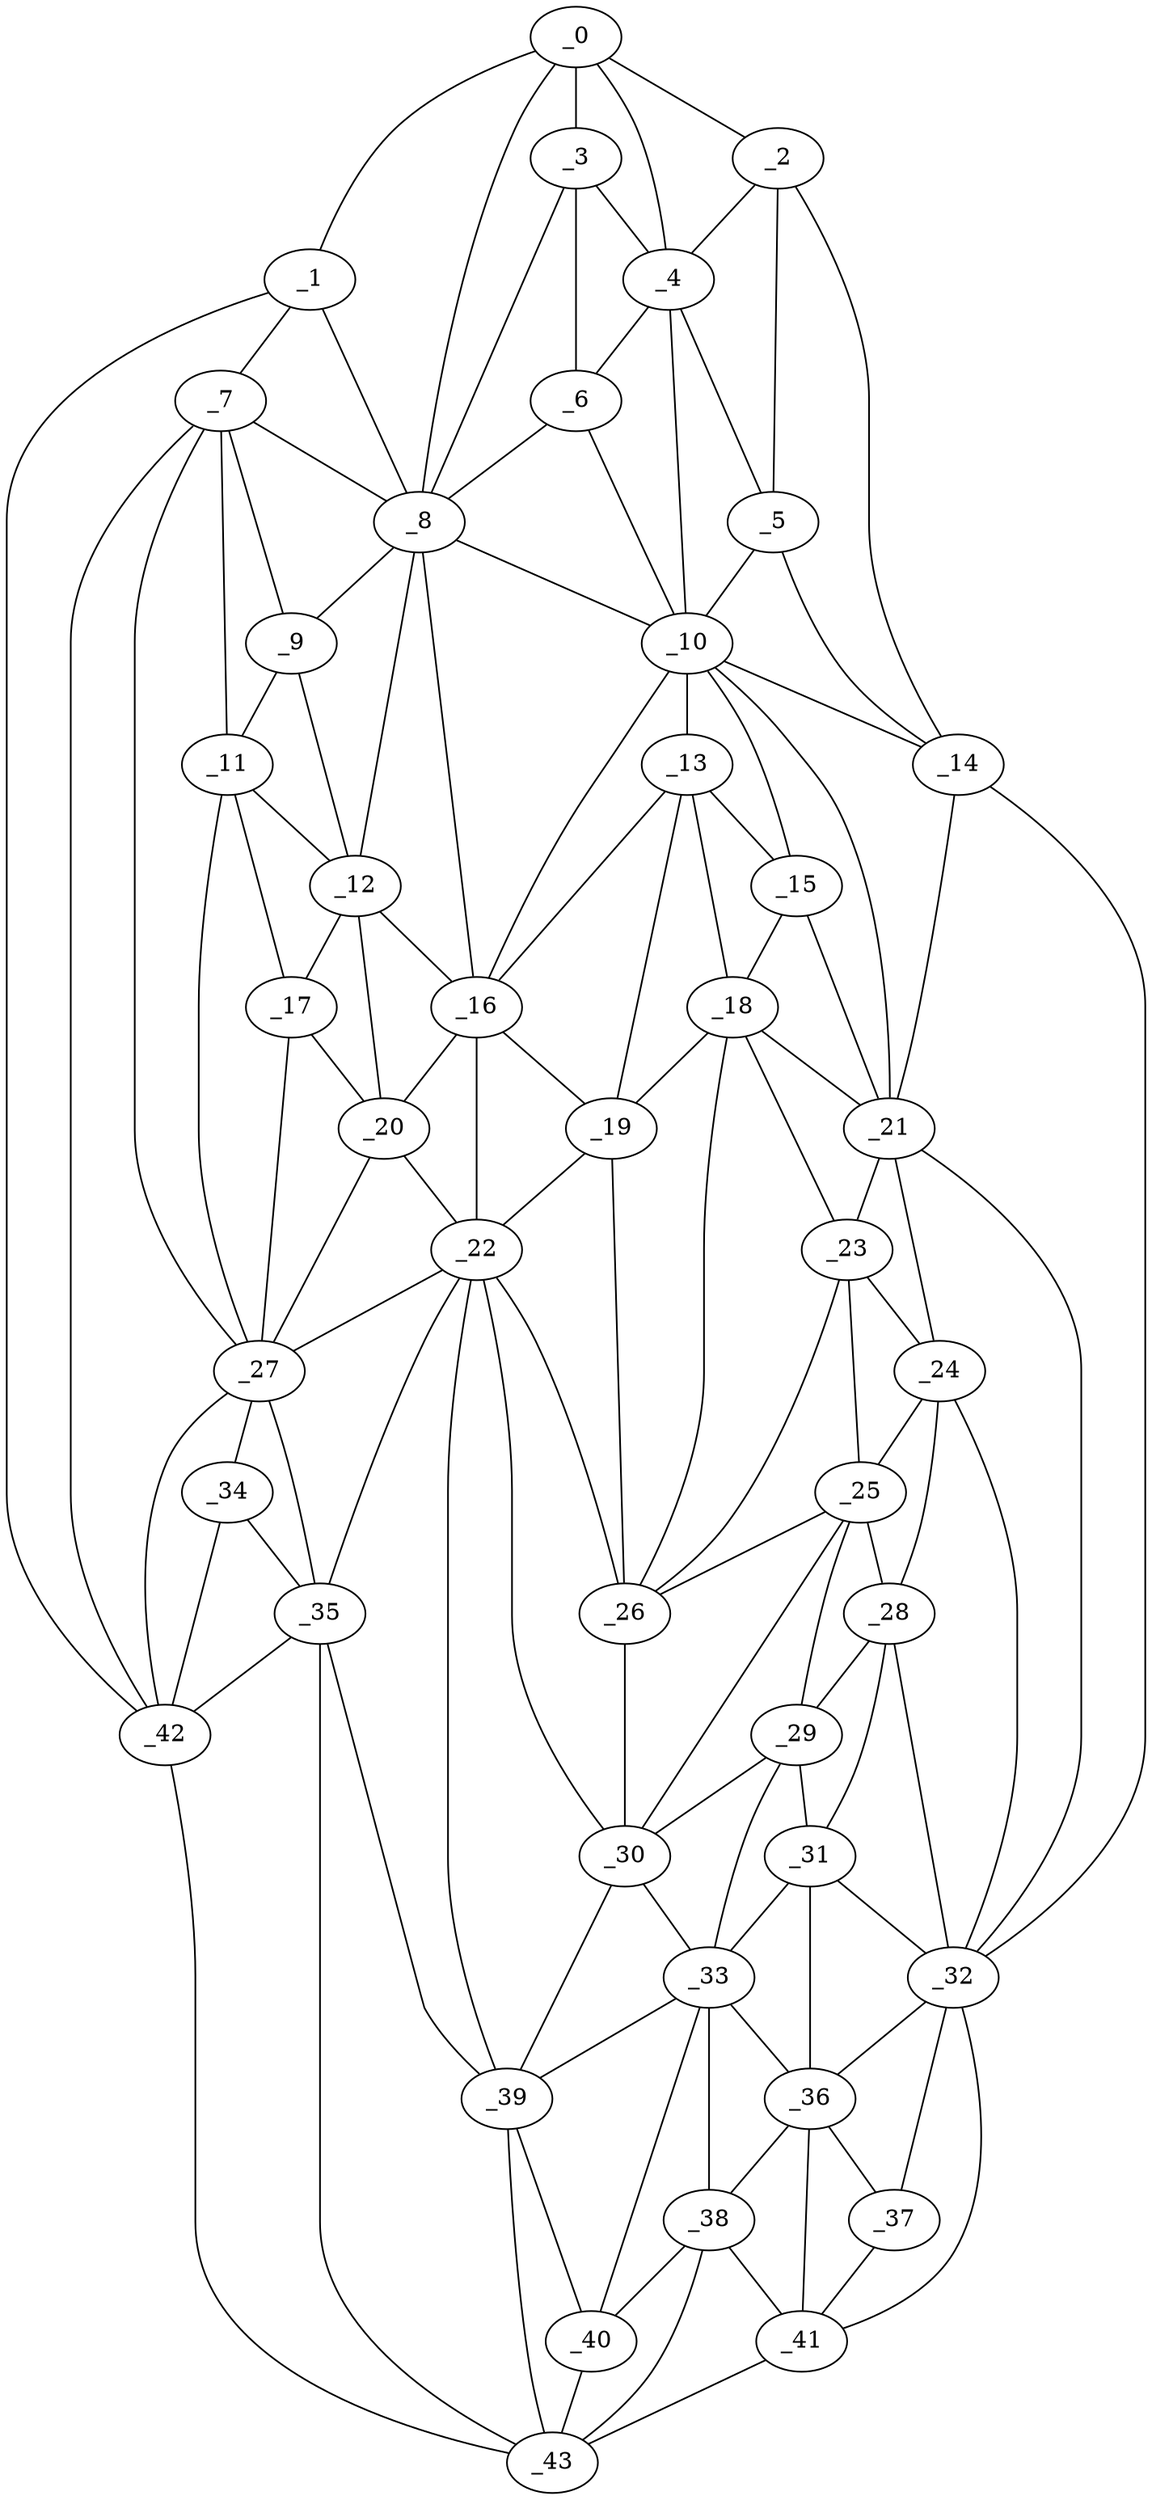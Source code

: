 graph "obj96__270.gxl" {
	_0	 [x=6,
		y=74];
	_1	 [x=7,
		y=116];
	_0 -- _1	 [valence=1];
	_2	 [x=12,
		y=12];
	_0 -- _2	 [valence=1];
	_3	 [x=21,
		y=62];
	_0 -- _3	 [valence=1];
	_4	 [x=23,
		y=52];
	_0 -- _4	 [valence=1];
	_8	 [x=38,
		y=101];
	_0 -- _8	 [valence=2];
	_7	 [x=34,
		y=113];
	_1 -- _7	 [valence=1];
	_1 -- _8	 [valence=1];
	_42	 [x=123,
		y=115];
	_1 -- _42	 [valence=1];
	_2 -- _4	 [valence=2];
	_5	 [x=25,
		y=14];
	_2 -- _5	 [valence=2];
	_14	 [x=57,
		y=12];
	_2 -- _14	 [valence=1];
	_3 -- _4	 [valence=1];
	_6	 [x=27,
		y=58];
	_3 -- _6	 [valence=2];
	_3 -- _8	 [valence=2];
	_4 -- _5	 [valence=2];
	_4 -- _6	 [valence=2];
	_10	 [x=47,
		y=58];
	_4 -- _10	 [valence=2];
	_5 -- _10	 [valence=2];
	_5 -- _14	 [valence=2];
	_6 -- _8	 [valence=1];
	_6 -- _10	 [valence=1];
	_7 -- _8	 [valence=2];
	_9	 [x=40,
		y=106];
	_7 -- _9	 [valence=1];
	_11	 [x=48,
		y=111];
	_7 -- _11	 [valence=2];
	_27	 [x=82,
		y=111];
	_7 -- _27	 [valence=2];
	_7 -- _42	 [valence=2];
	_8 -- _9	 [valence=1];
	_8 -- _10	 [valence=2];
	_12	 [x=51,
		y=106];
	_8 -- _12	 [valence=2];
	_16	 [x=58,
		y=88];
	_8 -- _16	 [valence=2];
	_9 -- _11	 [valence=2];
	_9 -- _12	 [valence=2];
	_13	 [x=52,
		y=60];
	_10 -- _13	 [valence=2];
	_10 -- _14	 [valence=1];
	_15	 [x=58,
		y=58];
	_10 -- _15	 [valence=2];
	_10 -- _16	 [valence=2];
	_21	 [x=67,
		y=45];
	_10 -- _21	 [valence=1];
	_11 -- _12	 [valence=2];
	_17	 [x=61,
		y=107];
	_11 -- _17	 [valence=2];
	_11 -- _27	 [valence=1];
	_12 -- _16	 [valence=2];
	_12 -- _17	 [valence=1];
	_20	 [x=65,
		y=98];
	_12 -- _20	 [valence=1];
	_13 -- _15	 [valence=2];
	_13 -- _16	 [valence=1];
	_18	 [x=63,
		y=59];
	_13 -- _18	 [valence=1];
	_19	 [x=64,
		y=82];
	_13 -- _19	 [valence=1];
	_14 -- _21	 [valence=2];
	_32	 [x=90,
		y=12];
	_14 -- _32	 [valence=1];
	_15 -- _18	 [valence=2];
	_15 -- _21	 [valence=2];
	_16 -- _19	 [valence=2];
	_16 -- _20	 [valence=2];
	_22	 [x=71,
		y=89];
	_16 -- _22	 [valence=2];
	_17 -- _20	 [valence=1];
	_17 -- _27	 [valence=2];
	_18 -- _19	 [valence=2];
	_18 -- _21	 [valence=1];
	_23	 [x=74,
		y=58];
	_18 -- _23	 [valence=2];
	_26	 [x=80,
		y=64];
	_18 -- _26	 [valence=2];
	_19 -- _22	 [valence=2];
	_19 -- _26	 [valence=2];
	_20 -- _22	 [valence=1];
	_20 -- _27	 [valence=2];
	_21 -- _23	 [valence=1];
	_24	 [x=75,
		y=46];
	_21 -- _24	 [valence=2];
	_21 -- _32	 [valence=2];
	_22 -- _26	 [valence=2];
	_22 -- _27	 [valence=2];
	_30	 [x=87,
		y=61];
	_22 -- _30	 [valence=1];
	_35	 [x=95,
		y=105];
	_22 -- _35	 [valence=2];
	_39	 [x=106,
		y=65];
	_22 -- _39	 [valence=2];
	_23 -- _24	 [valence=1];
	_25	 [x=79,
		y=58];
	_23 -- _25	 [valence=2];
	_23 -- _26	 [valence=1];
	_24 -- _25	 [valence=1];
	_28	 [x=84,
		y=45];
	_24 -- _28	 [valence=1];
	_24 -- _32	 [valence=2];
	_25 -- _26	 [valence=2];
	_25 -- _28	 [valence=2];
	_29	 [x=87,
		y=58];
	_25 -- _29	 [valence=2];
	_25 -- _30	 [valence=1];
	_26 -- _30	 [valence=1];
	_34	 [x=94,
		y=111];
	_27 -- _34	 [valence=2];
	_27 -- _35	 [valence=1];
	_27 -- _42	 [valence=2];
	_28 -- _29	 [valence=1];
	_31	 [x=88,
		y=44];
	_28 -- _31	 [valence=2];
	_28 -- _32	 [valence=1];
	_29 -- _30	 [valence=1];
	_29 -- _31	 [valence=1];
	_33	 [x=92,
		y=59];
	_29 -- _33	 [valence=2];
	_30 -- _33	 [valence=2];
	_30 -- _39	 [valence=2];
	_31 -- _32	 [valence=2];
	_31 -- _33	 [valence=1];
	_36	 [x=100,
		y=44];
	_31 -- _36	 [valence=1];
	_32 -- _36	 [valence=2];
	_37	 [x=105,
		y=15];
	_32 -- _37	 [valence=2];
	_41	 [x=119,
		y=12];
	_32 -- _41	 [valence=1];
	_33 -- _36	 [valence=1];
	_38	 [x=106,
		y=52];
	_33 -- _38	 [valence=1];
	_33 -- _39	 [valence=2];
	_40	 [x=107,
		y=58];
	_33 -- _40	 [valence=2];
	_34 -- _35	 [valence=2];
	_34 -- _42	 [valence=1];
	_35 -- _39	 [valence=2];
	_35 -- _42	 [valence=2];
	_43	 [x=124,
		y=75];
	_35 -- _43	 [valence=1];
	_36 -- _37	 [valence=1];
	_36 -- _38	 [valence=1];
	_36 -- _41	 [valence=2];
	_37 -- _41	 [valence=2];
	_38 -- _40	 [valence=2];
	_38 -- _41	 [valence=1];
	_38 -- _43	 [valence=2];
	_39 -- _40	 [valence=2];
	_39 -- _43	 [valence=2];
	_40 -- _43	 [valence=2];
	_41 -- _43	 [valence=1];
	_42 -- _43	 [valence=1];
}
